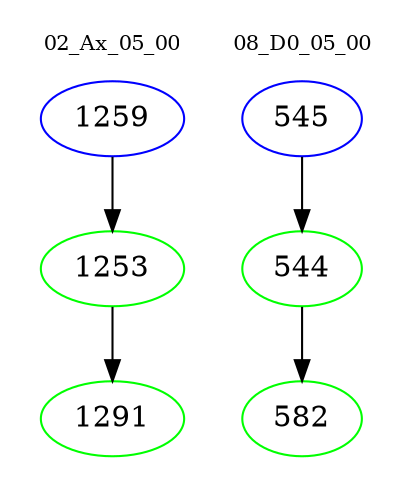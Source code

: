 digraph{
subgraph cluster_0 {
color = white
label = "02_Ax_05_00";
fontsize=10;
T0_1259 [label="1259", color="blue"]
T0_1259 -> T0_1253 [color="black"]
T0_1253 [label="1253", color="green"]
T0_1253 -> T0_1291 [color="black"]
T0_1291 [label="1291", color="green"]
}
subgraph cluster_1 {
color = white
label = "08_D0_05_00";
fontsize=10;
T1_545 [label="545", color="blue"]
T1_545 -> T1_544 [color="black"]
T1_544 [label="544", color="green"]
T1_544 -> T1_582 [color="black"]
T1_582 [label="582", color="green"]
}
}

